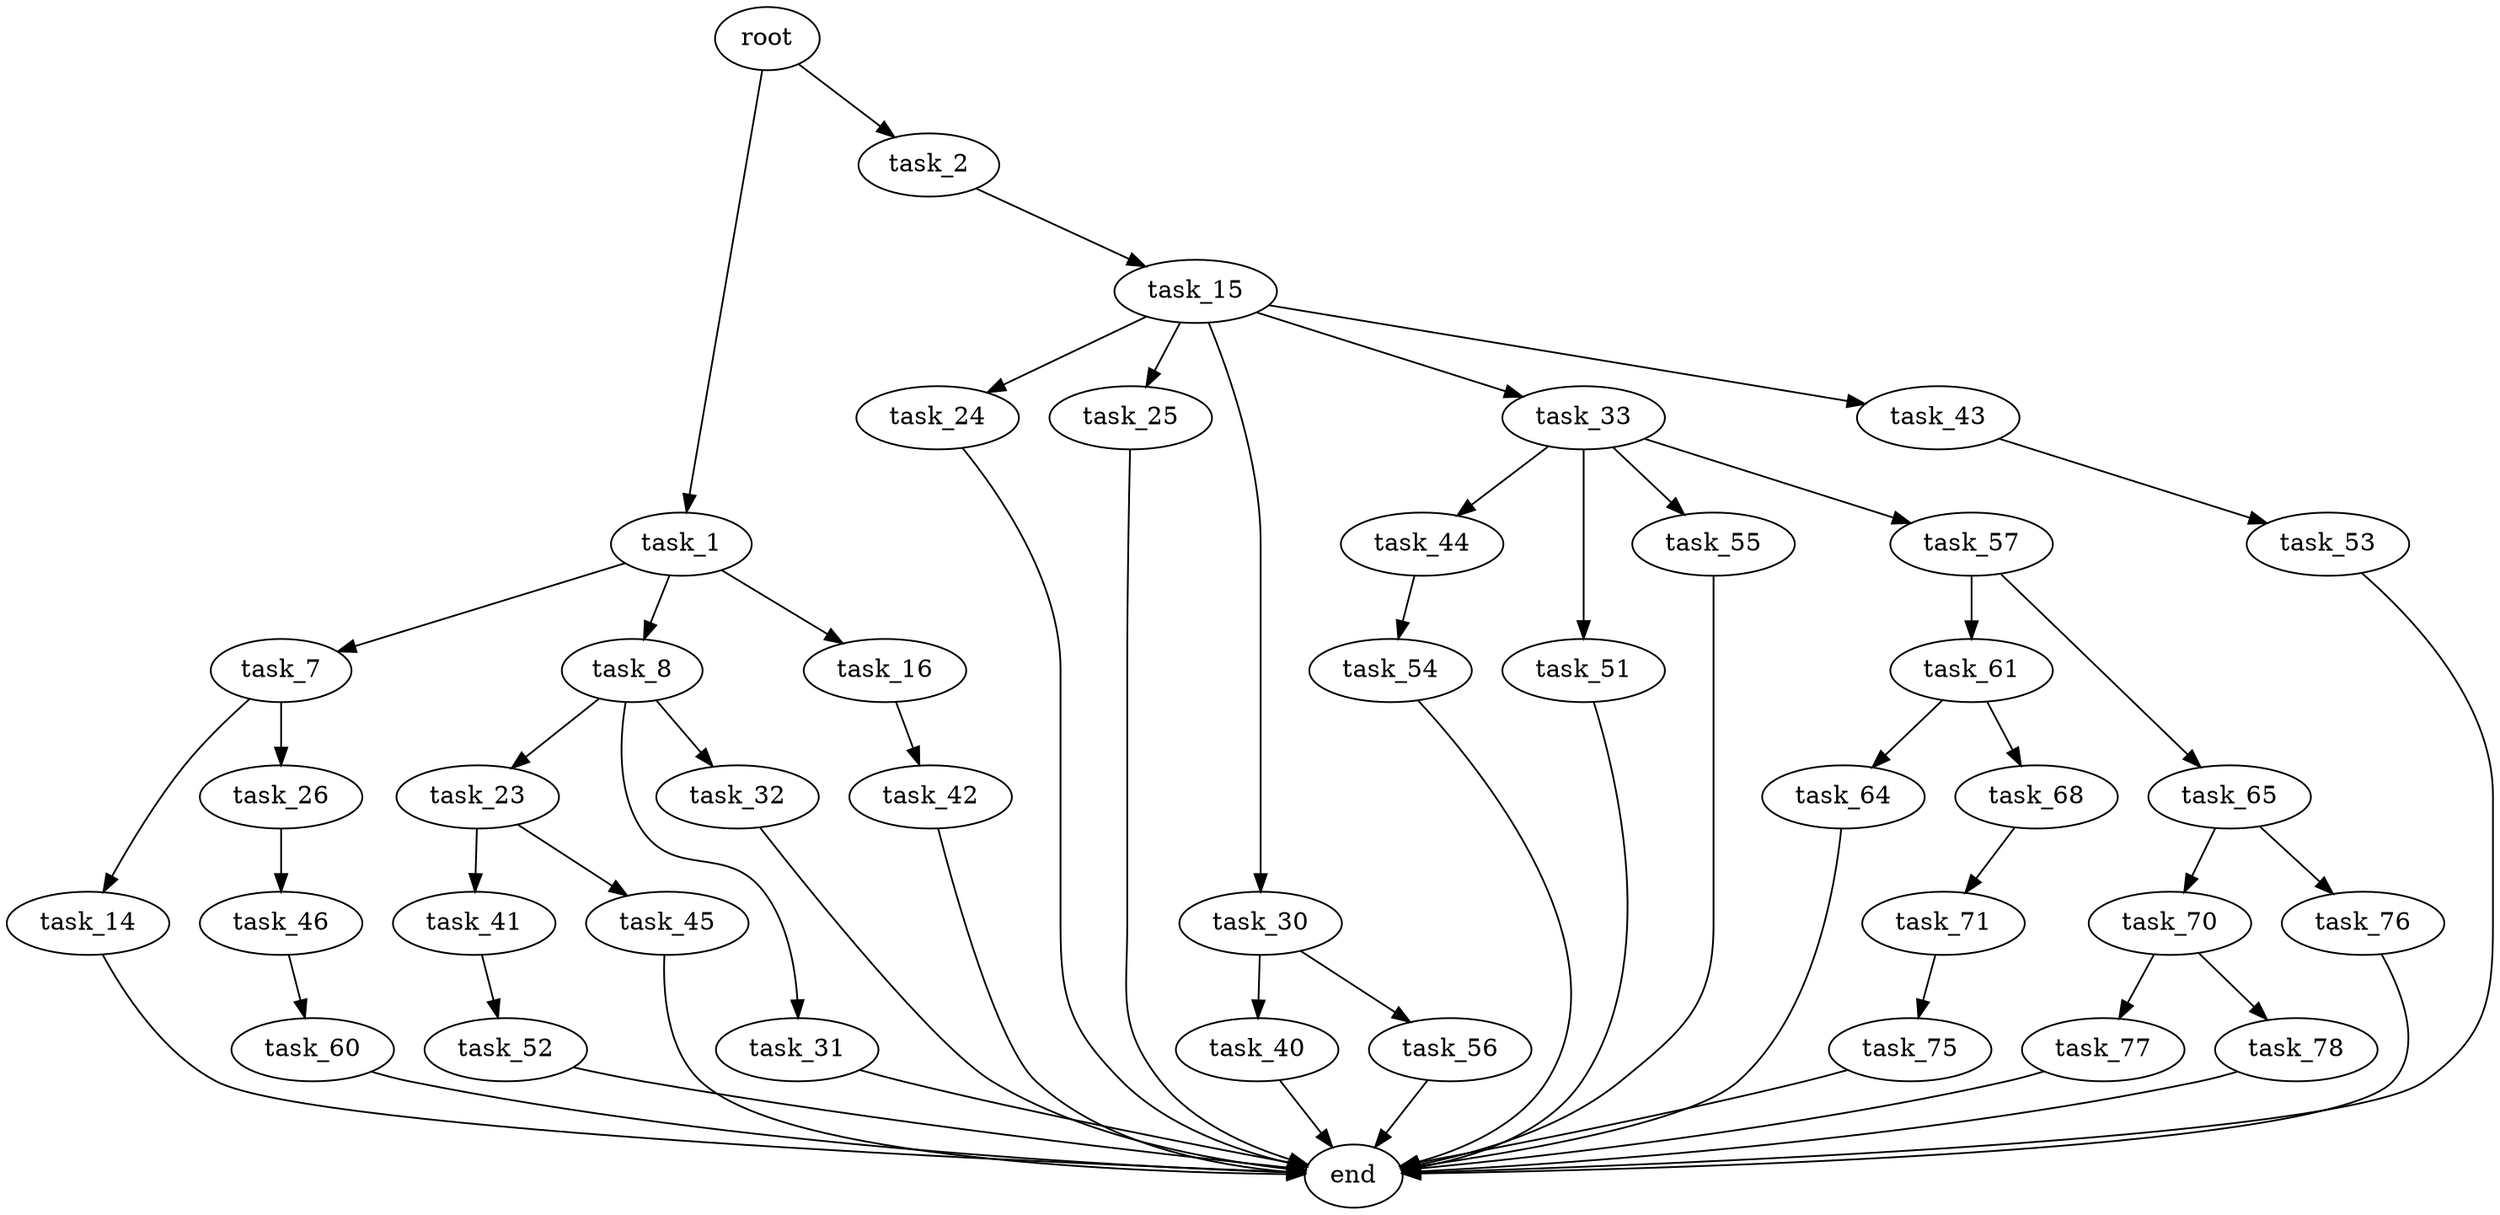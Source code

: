 digraph G {
  root [size="0.000000"];
  task_1 [size="68719476736.000000"];
  task_2 [size="8589934592.000000"];
  task_7 [size="134217728000.000000"];
  task_8 [size="1153024949443.000000"];
  task_16 [size="68719476736.000000"];
  task_15 [size="134217728000.000000"];
  task_14 [size="16188179410.000000"];
  task_26 [size="13753844052.000000"];
  task_23 [size="160913463840.000000"];
  task_31 [size="549755813888.000000"];
  task_32 [size="68719476736.000000"];
  end [size="0.000000"];
  task_24 [size="40808556212.000000"];
  task_25 [size="231928233984.000000"];
  task_30 [size="47206395800.000000"];
  task_33 [size="16699765374.000000"];
  task_43 [size="28991029248.000000"];
  task_42 [size="786404287883.000000"];
  task_41 [size="50046819294.000000"];
  task_45 [size="231928233984.000000"];
  task_46 [size="68719476736.000000"];
  task_40 [size="449476673338.000000"];
  task_56 [size="8712438762.000000"];
  task_44 [size="549755813888.000000"];
  task_51 [size="184890143028.000000"];
  task_55 [size="6339139195.000000"];
  task_57 [size="68719476736.000000"];
  task_52 [size="1088865102.000000"];
  task_53 [size="11506351392.000000"];
  task_54 [size="6712582955.000000"];
  task_60 [size="70331831088.000000"];
  task_61 [size="46601810008.000000"];
  task_65 [size="3555550220.000000"];
  task_64 [size="134217728000.000000"];
  task_68 [size="29584581956.000000"];
  task_70 [size="28991029248.000000"];
  task_76 [size="38529476352.000000"];
  task_71 [size="231928233984.000000"];
  task_77 [size="82210866636.000000"];
  task_78 [size="782757789696.000000"];
  task_75 [size="864402241036.000000"];

  root -> task_1 [size="1.000000"];
  root -> task_2 [size="1.000000"];
  task_1 -> task_7 [size="134217728.000000"];
  task_1 -> task_8 [size="134217728.000000"];
  task_1 -> task_16 [size="134217728.000000"];
  task_2 -> task_15 [size="33554432.000000"];
  task_7 -> task_14 [size="209715200.000000"];
  task_7 -> task_26 [size="209715200.000000"];
  task_8 -> task_23 [size="838860800.000000"];
  task_8 -> task_31 [size="838860800.000000"];
  task_8 -> task_32 [size="838860800.000000"];
  task_16 -> task_42 [size="134217728.000000"];
  task_15 -> task_24 [size="209715200.000000"];
  task_15 -> task_25 [size="209715200.000000"];
  task_15 -> task_30 [size="209715200.000000"];
  task_15 -> task_33 [size="209715200.000000"];
  task_15 -> task_43 [size="209715200.000000"];
  task_14 -> end [size="1.000000"];
  task_26 -> task_46 [size="536870912.000000"];
  task_23 -> task_41 [size="134217728.000000"];
  task_23 -> task_45 [size="134217728.000000"];
  task_31 -> end [size="1.000000"];
  task_32 -> end [size="1.000000"];
  task_24 -> end [size="1.000000"];
  task_25 -> end [size="1.000000"];
  task_30 -> task_40 [size="33554432.000000"];
  task_30 -> task_56 [size="33554432.000000"];
  task_33 -> task_44 [size="75497472.000000"];
  task_33 -> task_51 [size="75497472.000000"];
  task_33 -> task_55 [size="75497472.000000"];
  task_33 -> task_57 [size="75497472.000000"];
  task_43 -> task_53 [size="75497472.000000"];
  task_42 -> end [size="1.000000"];
  task_41 -> task_52 [size="838860800.000000"];
  task_45 -> end [size="1.000000"];
  task_46 -> task_60 [size="134217728.000000"];
  task_40 -> end [size="1.000000"];
  task_56 -> end [size="1.000000"];
  task_44 -> task_54 [size="536870912.000000"];
  task_51 -> end [size="1.000000"];
  task_55 -> end [size="1.000000"];
  task_57 -> task_61 [size="134217728.000000"];
  task_57 -> task_65 [size="134217728.000000"];
  task_52 -> end [size="1.000000"];
  task_53 -> end [size="1.000000"];
  task_54 -> end [size="1.000000"];
  task_60 -> end [size="1.000000"];
  task_61 -> task_64 [size="75497472.000000"];
  task_61 -> task_68 [size="75497472.000000"];
  task_65 -> task_70 [size="134217728.000000"];
  task_65 -> task_76 [size="134217728.000000"];
  task_64 -> end [size="1.000000"];
  task_68 -> task_71 [size="33554432.000000"];
  task_70 -> task_77 [size="75497472.000000"];
  task_70 -> task_78 [size="75497472.000000"];
  task_76 -> end [size="1.000000"];
  task_71 -> task_75 [size="301989888.000000"];
  task_77 -> end [size="1.000000"];
  task_78 -> end [size="1.000000"];
  task_75 -> end [size="1.000000"];
}
